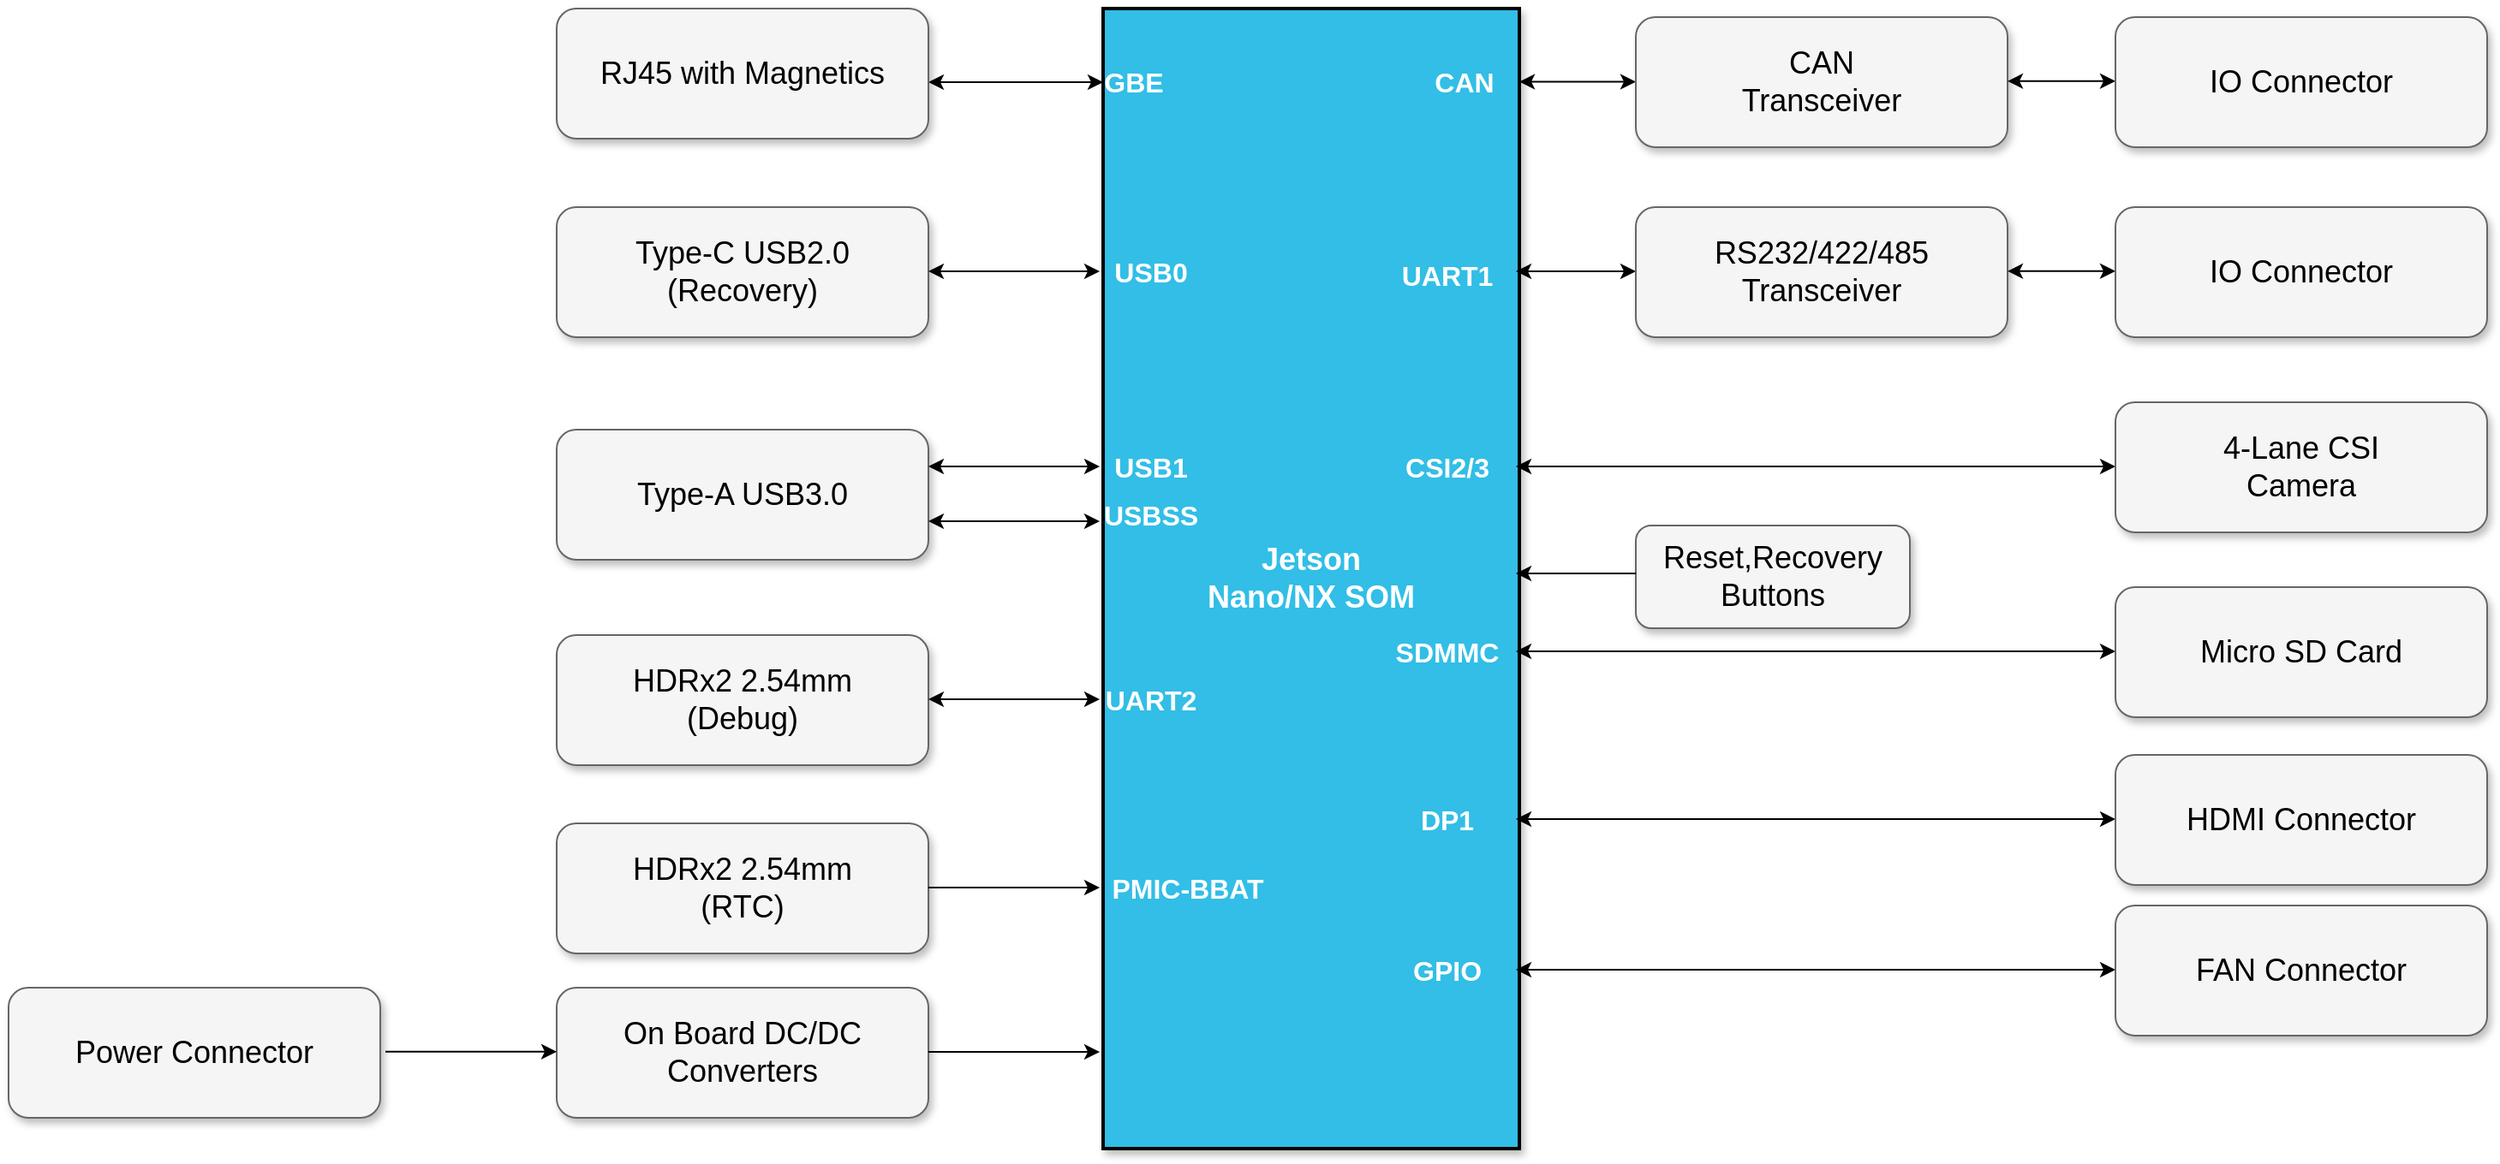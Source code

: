 <mxfile version="13.8.1" type="github">
  <diagram name="Page-1" id="90a13364-a465-7bf4-72fc-28e22215d7a0">
    <mxGraphModel dx="2370" dy="1323" grid="1" gridSize="10" guides="1" tooltips="1" connect="1" arrows="1" fold="1" page="1" pageScale="1.5" pageWidth="1169" pageHeight="826" background="#ffffff" math="0" shadow="0">
      <root>
        <mxCell id="0" style=";html=1;" />
        <mxCell id="1" style=";html=1;" parent="0" />
        <mxCell id="3a17f1ce550125da-2" value="&lt;b&gt;&lt;font color=&quot;#ffffff&quot;&gt;Jetson &lt;br&gt;Nano/NX SOM&lt;/font&gt;&lt;/b&gt;" style="whiteSpace=wrap;html=1;shadow=1;fontSize=18;fillColor=#32BEE6;strokeWidth=2;" parent="1" vertex="1">
          <mxGeometry x="789" y="454" width="243" height="666" as="geometry" />
        </mxCell>
        <mxCell id="3a17f1ce550125da-20" style="edgeStyle=elbowEdgeStyle;rounded=0;html=1;startArrow=classic;startFill=1;jettySize=auto;orthogonalLoop=1;fontSize=18;elbow=vertical;" parent="1" source="3a17f1ce550125da-8" target="3a17f1ce550125da-2" edge="1">
          <mxGeometry relative="1" as="geometry">
            <Array as="points">
              <mxPoint x="750" y="497" />
              <mxPoint x="757" y="514" />
            </Array>
          </mxGeometry>
        </mxCell>
        <mxCell id="3a17f1ce550125da-8" value="RJ45 with Magnetics" style="whiteSpace=wrap;html=1;shadow=1;fontSize=18;fillColor=#f5f5f5;strokeColor=#666666;rounded=1;" parent="1" vertex="1">
          <mxGeometry x="470" y="454" width="217" height="76" as="geometry" />
        </mxCell>
        <mxCell id="3a17f1ce550125da-11" value="Reset,Recovery&lt;br&gt;Buttons" style="whiteSpace=wrap;html=1;shadow=1;fontSize=18;fillColor=#f5f5f5;strokeColor=#666666;rounded=1;" parent="1" vertex="1">
          <mxGeometry x="1100" y="756" width="160" height="60" as="geometry" />
        </mxCell>
        <mxCell id="I8DGLEf07pcFRyk_gzsr-1" value="&lt;b&gt;&lt;font color=&quot;#ffffff&quot; style=&quot;font-size: 16px&quot;&gt;GBE&lt;/font&gt;&lt;/b&gt;" style="text;html=1;strokeColor=none;fillColor=none;align=center;verticalAlign=middle;whiteSpace=wrap;rounded=0;" vertex="1" parent="1">
          <mxGeometry x="787" y="487" width="40" height="20" as="geometry" />
        </mxCell>
        <mxCell id="I8DGLEf07pcFRyk_gzsr-3" value="Type-C USB2.0&lt;br&gt;(Recovery)" style="whiteSpace=wrap;html=1;shadow=1;fontSize=18;fillColor=#f5f5f5;strokeColor=#666666;rounded=1;" vertex="1" parent="1">
          <mxGeometry x="470" y="570" width="217" height="76" as="geometry" />
        </mxCell>
        <mxCell id="I8DGLEf07pcFRyk_gzsr-4" style="edgeStyle=elbowEdgeStyle;rounded=0;html=1;startArrow=classic;startFill=1;jettySize=auto;orthogonalLoop=1;fontSize=18;elbow=vertical;" edge="1" parent="1">
          <mxGeometry relative="1" as="geometry">
            <Array as="points">
              <mxPoint x="750" y="607.5" />
              <mxPoint x="757" y="624.5" />
            </Array>
            <mxPoint x="687" y="607.5" as="sourcePoint" />
            <mxPoint x="787" y="607.5" as="targetPoint" />
          </mxGeometry>
        </mxCell>
        <mxCell id="I8DGLEf07pcFRyk_gzsr-5" value="&lt;b&gt;&lt;font color=&quot;#ffffff&quot; style=&quot;font-size: 16px&quot;&gt;USB0&lt;br&gt;&lt;/font&gt;&lt;/b&gt;" style="text;html=1;strokeColor=none;fillColor=none;align=center;verticalAlign=middle;whiteSpace=wrap;rounded=0;" vertex="1" parent="1">
          <mxGeometry x="797" y="598" width="40" height="20" as="geometry" />
        </mxCell>
        <mxCell id="I8DGLEf07pcFRyk_gzsr-6" value="Type-A USB3.0" style="whiteSpace=wrap;html=1;shadow=1;fontSize=18;fillColor=#f5f5f5;strokeColor=#666666;rounded=1;" vertex="1" parent="1">
          <mxGeometry x="470" y="700" width="217" height="76" as="geometry" />
        </mxCell>
        <mxCell id="I8DGLEf07pcFRyk_gzsr-7" style="edgeStyle=elbowEdgeStyle;rounded=0;html=1;startArrow=classic;startFill=1;jettySize=auto;orthogonalLoop=1;fontSize=18;elbow=vertical;" edge="1" parent="1">
          <mxGeometry relative="1" as="geometry">
            <Array as="points">
              <mxPoint x="750" y="721.5" />
              <mxPoint x="757" y="738.5" />
            </Array>
            <mxPoint x="687" y="721.5" as="sourcePoint" />
            <mxPoint x="787" y="721.5" as="targetPoint" />
          </mxGeometry>
        </mxCell>
        <mxCell id="I8DGLEf07pcFRyk_gzsr-8" value="&lt;b&gt;&lt;font color=&quot;#ffffff&quot; style=&quot;font-size: 16px&quot;&gt;USB1&lt;br&gt;&lt;/font&gt;&lt;/b&gt;" style="text;html=1;strokeColor=none;fillColor=none;align=center;verticalAlign=middle;whiteSpace=wrap;rounded=0;" vertex="1" parent="1">
          <mxGeometry x="797" y="712" width="40" height="20" as="geometry" />
        </mxCell>
        <mxCell id="I8DGLEf07pcFRyk_gzsr-9" style="edgeStyle=elbowEdgeStyle;rounded=0;html=1;startArrow=classic;startFill=1;jettySize=auto;orthogonalLoop=1;fontSize=18;elbow=vertical;" edge="1" parent="1">
          <mxGeometry relative="1" as="geometry">
            <Array as="points">
              <mxPoint x="750" y="753.5" />
              <mxPoint x="757" y="770.5" />
            </Array>
            <mxPoint x="687" y="753.5" as="sourcePoint" />
            <mxPoint x="787" y="753.5" as="targetPoint" />
          </mxGeometry>
        </mxCell>
        <mxCell id="I8DGLEf07pcFRyk_gzsr-10" value="&lt;b&gt;&lt;font color=&quot;#ffffff&quot; style=&quot;font-size: 16px&quot;&gt;USBSS&lt;br&gt;&lt;/font&gt;&lt;/b&gt;" style="text;html=1;strokeColor=none;fillColor=none;align=center;verticalAlign=middle;whiteSpace=wrap;rounded=0;" vertex="1" parent="1">
          <mxGeometry x="797" y="740" width="40" height="20" as="geometry" />
        </mxCell>
        <mxCell id="I8DGLEf07pcFRyk_gzsr-13" value="HDRx2 2.54mm&lt;br&gt;(Debug)" style="whiteSpace=wrap;html=1;shadow=1;fontSize=18;fillColor=#f5f5f5;strokeColor=#666666;rounded=1;" vertex="1" parent="1">
          <mxGeometry x="470" y="820" width="217" height="76" as="geometry" />
        </mxCell>
        <mxCell id="I8DGLEf07pcFRyk_gzsr-14" style="edgeStyle=elbowEdgeStyle;rounded=0;html=1;startArrow=classic;startFill=1;jettySize=auto;orthogonalLoop=1;fontSize=18;elbow=vertical;" edge="1" parent="1">
          <mxGeometry relative="1" as="geometry">
            <Array as="points">
              <mxPoint x="750" y="857.5" />
              <mxPoint x="757" y="874.5" />
            </Array>
            <mxPoint x="687" y="857.5" as="sourcePoint" />
            <mxPoint x="787" y="857.5" as="targetPoint" />
          </mxGeometry>
        </mxCell>
        <mxCell id="I8DGLEf07pcFRyk_gzsr-15" value="&lt;b&gt;&lt;font color=&quot;#ffffff&quot; style=&quot;font-size: 16px&quot;&gt;UART2&lt;br&gt;&lt;/font&gt;&lt;/b&gt;" style="text;html=1;strokeColor=none;fillColor=none;align=center;verticalAlign=middle;whiteSpace=wrap;rounded=0;" vertex="1" parent="1">
          <mxGeometry x="797" y="848" width="40" height="20" as="geometry" />
        </mxCell>
        <mxCell id="I8DGLEf07pcFRyk_gzsr-16" value="HDRx2 2.54mm&lt;br&gt;(RTC)" style="whiteSpace=wrap;html=1;shadow=1;fontSize=18;fillColor=#f5f5f5;strokeColor=#666666;rounded=1;" vertex="1" parent="1">
          <mxGeometry x="470" y="930" width="217" height="76" as="geometry" />
        </mxCell>
        <mxCell id="I8DGLEf07pcFRyk_gzsr-17" style="edgeStyle=elbowEdgeStyle;rounded=0;html=1;startArrow=none;startFill=0;jettySize=auto;orthogonalLoop=1;fontSize=18;elbow=vertical;" edge="1" parent="1">
          <mxGeometry relative="1" as="geometry">
            <Array as="points">
              <mxPoint x="750" y="967.5" />
              <mxPoint x="757" y="984.5" />
            </Array>
            <mxPoint x="687" y="967.5" as="sourcePoint" />
            <mxPoint x="787" y="967.5" as="targetPoint" />
          </mxGeometry>
        </mxCell>
        <mxCell id="I8DGLEf07pcFRyk_gzsr-18" value="&lt;b&gt;&lt;font color=&quot;#ffffff&quot; style=&quot;font-size: 16px&quot;&gt;PMIC-BBAT&lt;br&gt;&lt;/font&gt;&lt;/b&gt;" style="text;html=1;strokeColor=none;fillColor=none;align=center;verticalAlign=middle;whiteSpace=wrap;rounded=0;" vertex="1" parent="1">
          <mxGeometry x="787" y="958" width="103" height="20" as="geometry" />
        </mxCell>
        <mxCell id="I8DGLEf07pcFRyk_gzsr-19" style="edgeStyle=elbowEdgeStyle;rounded=0;html=1;startArrow=classic;startFill=1;jettySize=auto;orthogonalLoop=1;fontSize=18;elbow=vertical;entryX=0;entryY=0.503;entryDx=0;entryDy=0;entryPerimeter=0;" edge="1" parent="1" target="I8DGLEf07pcFRyk_gzsr-20">
          <mxGeometry relative="1" as="geometry">
            <Array as="points">
              <mxPoint x="1095" y="496.75" />
              <mxPoint x="1102" y="513.75" />
            </Array>
            <mxPoint x="1032" y="496.75" as="sourcePoint" />
            <mxPoint x="1095" y="497.25" as="targetPoint" />
          </mxGeometry>
        </mxCell>
        <mxCell id="I8DGLEf07pcFRyk_gzsr-20" value="CAN&lt;br&gt;Transceiver" style="whiteSpace=wrap;html=1;shadow=1;fontSize=18;fillColor=#f5f5f5;strokeColor=#666666;rounded=1;" vertex="1" parent="1">
          <mxGeometry x="1100" y="459" width="217" height="76" as="geometry" />
        </mxCell>
        <mxCell id="I8DGLEf07pcFRyk_gzsr-21" value="&lt;b&gt;&lt;font color=&quot;#ffffff&quot; style=&quot;font-size: 16px&quot;&gt;CAN&lt;br&gt;&lt;/font&gt;&lt;/b&gt;" style="text;html=1;strokeColor=none;fillColor=none;align=center;verticalAlign=middle;whiteSpace=wrap;rounded=0;" vertex="1" parent="1">
          <mxGeometry x="980" y="487" width="40" height="20" as="geometry" />
        </mxCell>
        <mxCell id="I8DGLEf07pcFRyk_gzsr-24" style="edgeStyle=elbowEdgeStyle;rounded=0;html=1;startArrow=classic;startFill=1;jettySize=auto;orthogonalLoop=1;fontSize=18;elbow=vertical;" edge="1" parent="1">
          <mxGeometry relative="1" as="geometry">
            <Array as="points">
              <mxPoint x="1380" y="496.41" />
              <mxPoint x="1387" y="513.41" />
            </Array>
            <mxPoint x="1317.0" y="496.41" as="sourcePoint" />
            <mxPoint x="1380" y="496.91" as="targetPoint" />
          </mxGeometry>
        </mxCell>
        <mxCell id="I8DGLEf07pcFRyk_gzsr-25" value="IO Connector" style="whiteSpace=wrap;html=1;shadow=1;fontSize=18;fillColor=#f5f5f5;strokeColor=#666666;rounded=1;" vertex="1" parent="1">
          <mxGeometry x="1380" y="459" width="217" height="76" as="geometry" />
        </mxCell>
        <mxCell id="I8DGLEf07pcFRyk_gzsr-26" style="edgeStyle=elbowEdgeStyle;rounded=0;html=1;startArrow=classic;startFill=1;jettySize=auto;orthogonalLoop=1;fontSize=18;elbow=vertical;entryX=0;entryY=0.5;entryDx=0;entryDy=0;entryPerimeter=0;" edge="1" parent="1" target="I8DGLEf07pcFRyk_gzsr-27">
          <mxGeometry relative="1" as="geometry">
            <Array as="points">
              <mxPoint x="1093" y="607.5" />
              <mxPoint x="1100" y="624.5" />
            </Array>
            <mxPoint x="1030.0" y="607.5" as="sourcePoint" />
            <mxPoint x="1093" y="608" as="targetPoint" />
          </mxGeometry>
        </mxCell>
        <mxCell id="I8DGLEf07pcFRyk_gzsr-27" value="RS232/422/485&lt;br&gt;Transceiver" style="whiteSpace=wrap;html=1;shadow=1;fontSize=18;fillColor=#f5f5f5;strokeColor=#666666;rounded=1;" vertex="1" parent="1">
          <mxGeometry x="1100" y="570" width="217" height="76" as="geometry" />
        </mxCell>
        <mxCell id="I8DGLEf07pcFRyk_gzsr-28" value="&lt;b&gt;&lt;font color=&quot;#ffffff&quot; style=&quot;font-size: 16px&quot;&gt;UART1&lt;br&gt;&lt;/font&gt;&lt;/b&gt;" style="text;html=1;strokeColor=none;fillColor=none;align=center;verticalAlign=middle;whiteSpace=wrap;rounded=0;" vertex="1" parent="1">
          <mxGeometry x="970" y="599.5" width="40" height="20" as="geometry" />
        </mxCell>
        <mxCell id="I8DGLEf07pcFRyk_gzsr-29" style="edgeStyle=elbowEdgeStyle;rounded=0;html=1;startArrow=classic;startFill=1;jettySize=auto;orthogonalLoop=1;fontSize=18;elbow=vertical;" edge="1" parent="1">
          <mxGeometry relative="1" as="geometry">
            <Array as="points">
              <mxPoint x="1380" y="607.41" />
              <mxPoint x="1387" y="624.41" />
            </Array>
            <mxPoint x="1317.0" y="607.41" as="sourcePoint" />
            <mxPoint x="1380.0" y="607.91" as="targetPoint" />
          </mxGeometry>
        </mxCell>
        <mxCell id="I8DGLEf07pcFRyk_gzsr-30" value="IO Connector" style="whiteSpace=wrap;html=1;shadow=1;fontSize=18;fillColor=#f5f5f5;strokeColor=#666666;rounded=1;" vertex="1" parent="1">
          <mxGeometry x="1380" y="570" width="217" height="76" as="geometry" />
        </mxCell>
        <mxCell id="I8DGLEf07pcFRyk_gzsr-37" style="edgeStyle=elbowEdgeStyle;rounded=0;html=1;startArrow=classic;startFill=1;jettySize=auto;orthogonalLoop=1;fontSize=18;elbow=vertical;entryX=0;entryY=0.5;entryDx=0;entryDy=0;" edge="1" parent="1" target="I8DGLEf07pcFRyk_gzsr-41">
          <mxGeometry relative="1" as="geometry">
            <Array as="points">
              <mxPoint x="1093" y="721.5" />
              <mxPoint x="1100" y="738.5" />
            </Array>
            <mxPoint x="1030.0" y="721.5" as="sourcePoint" />
            <mxPoint x="1100" y="722" as="targetPoint" />
          </mxGeometry>
        </mxCell>
        <mxCell id="I8DGLEf07pcFRyk_gzsr-39" value="&lt;b&gt;&lt;font color=&quot;#ffffff&quot; style=&quot;font-size: 16px&quot;&gt;CSI2/3&lt;br&gt;&lt;/font&gt;&lt;/b&gt;" style="text;html=1;strokeColor=none;fillColor=none;align=center;verticalAlign=middle;whiteSpace=wrap;rounded=0;" vertex="1" parent="1">
          <mxGeometry x="970" y="712" width="40" height="20" as="geometry" />
        </mxCell>
        <mxCell id="I8DGLEf07pcFRyk_gzsr-41" value="4-Lane CSI &lt;br&gt;Camera" style="whiteSpace=wrap;html=1;shadow=1;fontSize=18;fillColor=#f5f5f5;strokeColor=#666666;rounded=1;" vertex="1" parent="1">
          <mxGeometry x="1380" y="684" width="217" height="76" as="geometry" />
        </mxCell>
        <mxCell id="I8DGLEf07pcFRyk_gzsr-44" style="edgeStyle=elbowEdgeStyle;rounded=0;html=1;startArrow=classic;startFill=1;jettySize=auto;orthogonalLoop=1;fontSize=18;elbow=vertical;entryX=0;entryY=0.5;entryDx=0;entryDy=0;" edge="1" parent="1" target="I8DGLEf07pcFRyk_gzsr-46">
          <mxGeometry relative="1" as="geometry">
            <Array as="points">
              <mxPoint x="1093" y="829.5" />
              <mxPoint x="1100" y="846.5" />
            </Array>
            <mxPoint x="1030.0" y="829.5" as="sourcePoint" />
            <mxPoint x="1100" y="830" as="targetPoint" />
          </mxGeometry>
        </mxCell>
        <mxCell id="I8DGLEf07pcFRyk_gzsr-45" value="&lt;b&gt;&lt;font color=&quot;#ffffff&quot; style=&quot;font-size: 16px&quot;&gt;SDMMC&lt;br&gt;&lt;/font&gt;&lt;/b&gt;" style="text;html=1;strokeColor=none;fillColor=none;align=center;verticalAlign=middle;whiteSpace=wrap;rounded=0;" vertex="1" parent="1">
          <mxGeometry x="970" y="820" width="40" height="20" as="geometry" />
        </mxCell>
        <mxCell id="I8DGLEf07pcFRyk_gzsr-46" value="Micro SD Card" style="whiteSpace=wrap;html=1;shadow=1;fontSize=18;fillColor=#f5f5f5;strokeColor=#666666;rounded=1;" vertex="1" parent="1">
          <mxGeometry x="1380" y="792" width="217" height="76" as="geometry" />
        </mxCell>
        <mxCell id="I8DGLEf07pcFRyk_gzsr-47" style="edgeStyle=elbowEdgeStyle;rounded=0;html=1;startArrow=classic;startFill=1;jettySize=auto;orthogonalLoop=1;fontSize=18;elbow=vertical;entryX=0;entryY=0.5;entryDx=0;entryDy=0;entryPerimeter=0;endArrow=none;endFill=0;" edge="1" parent="1">
          <mxGeometry relative="1" as="geometry">
            <Array as="points">
              <mxPoint x="1093" y="784" />
              <mxPoint x="1100" y="801" />
            </Array>
            <mxPoint x="1030.0" y="784" as="sourcePoint" />
            <mxPoint x="1100" y="784.5" as="targetPoint" />
          </mxGeometry>
        </mxCell>
        <mxCell id="I8DGLEf07pcFRyk_gzsr-49" style="edgeStyle=elbowEdgeStyle;rounded=0;html=1;startArrow=classic;startFill=1;jettySize=auto;orthogonalLoop=1;fontSize=18;elbow=vertical;entryX=0;entryY=0.5;entryDx=0;entryDy=0;" edge="1" parent="1" target="I8DGLEf07pcFRyk_gzsr-51">
          <mxGeometry relative="1" as="geometry">
            <Array as="points">
              <mxPoint x="1093" y="927.5" />
              <mxPoint x="1100" y="944.5" />
            </Array>
            <mxPoint x="1030.0" y="927.5" as="sourcePoint" />
            <mxPoint x="1100" y="928" as="targetPoint" />
          </mxGeometry>
        </mxCell>
        <mxCell id="I8DGLEf07pcFRyk_gzsr-50" value="&lt;b&gt;&lt;font color=&quot;#ffffff&quot; style=&quot;font-size: 16px&quot;&gt;DP1&lt;br&gt;&lt;/font&gt;&lt;/b&gt;" style="text;html=1;strokeColor=none;fillColor=none;align=center;verticalAlign=middle;whiteSpace=wrap;rounded=0;" vertex="1" parent="1">
          <mxGeometry x="970" y="918" width="40" height="20" as="geometry" />
        </mxCell>
        <mxCell id="I8DGLEf07pcFRyk_gzsr-51" value="HDMI Connector" style="whiteSpace=wrap;html=1;shadow=1;fontSize=18;fillColor=#f5f5f5;strokeColor=#666666;rounded=1;" vertex="1" parent="1">
          <mxGeometry x="1380" y="890" width="217" height="76" as="geometry" />
        </mxCell>
        <mxCell id="I8DGLEf07pcFRyk_gzsr-52" style="edgeStyle=elbowEdgeStyle;rounded=0;html=1;startArrow=classic;startFill=1;jettySize=auto;orthogonalLoop=1;fontSize=18;elbow=vertical;entryX=0;entryY=0.5;entryDx=0;entryDy=0;" edge="1" parent="1" target="I8DGLEf07pcFRyk_gzsr-54">
          <mxGeometry relative="1" as="geometry">
            <Array as="points">
              <mxPoint x="1093" y="1015.5" />
              <mxPoint x="1100" y="1032.5" />
            </Array>
            <mxPoint x="1030.0" y="1015.5" as="sourcePoint" />
            <mxPoint x="1100" y="1016" as="targetPoint" />
          </mxGeometry>
        </mxCell>
        <mxCell id="I8DGLEf07pcFRyk_gzsr-53" value="&lt;b&gt;&lt;font color=&quot;#ffffff&quot; style=&quot;font-size: 16px&quot;&gt;GPIO&lt;br&gt;&lt;/font&gt;&lt;/b&gt;" style="text;html=1;strokeColor=none;fillColor=none;align=center;verticalAlign=middle;whiteSpace=wrap;rounded=0;" vertex="1" parent="1">
          <mxGeometry x="970" y="1006" width="40" height="20" as="geometry" />
        </mxCell>
        <mxCell id="I8DGLEf07pcFRyk_gzsr-54" value="FAN Connector" style="whiteSpace=wrap;html=1;shadow=1;fontSize=18;fillColor=#f5f5f5;strokeColor=#666666;rounded=1;" vertex="1" parent="1">
          <mxGeometry x="1380" y="978" width="217" height="76" as="geometry" />
        </mxCell>
        <mxCell id="I8DGLEf07pcFRyk_gzsr-55" value="On Board DC/DC&lt;br&gt;Converters" style="whiteSpace=wrap;html=1;shadow=1;fontSize=18;fillColor=#f5f5f5;strokeColor=#666666;rounded=1;" vertex="1" parent="1">
          <mxGeometry x="470" y="1026" width="217" height="76" as="geometry" />
        </mxCell>
        <mxCell id="I8DGLEf07pcFRyk_gzsr-56" style="edgeStyle=elbowEdgeStyle;rounded=0;html=1;startArrow=none;startFill=0;jettySize=auto;orthogonalLoop=1;fontSize=18;elbow=vertical;" edge="1" parent="1">
          <mxGeometry relative="1" as="geometry">
            <Array as="points">
              <mxPoint x="750" y="1063.5" />
              <mxPoint x="757" y="1080.5" />
            </Array>
            <mxPoint x="687" y="1063.5" as="sourcePoint" />
            <mxPoint x="787" y="1063.5" as="targetPoint" />
          </mxGeometry>
        </mxCell>
        <mxCell id="I8DGLEf07pcFRyk_gzsr-58" style="edgeStyle=elbowEdgeStyle;rounded=0;html=1;startArrow=none;startFill=0;jettySize=auto;orthogonalLoop=1;fontSize=18;elbow=vertical;" edge="1" parent="1">
          <mxGeometry relative="1" as="geometry">
            <Array as="points">
              <mxPoint x="433" y="1063.41" />
              <mxPoint x="440" y="1080.41" />
            </Array>
            <mxPoint x="370" y="1063.41" as="sourcePoint" />
            <mxPoint x="470" y="1063.41" as="targetPoint" />
          </mxGeometry>
        </mxCell>
        <mxCell id="I8DGLEf07pcFRyk_gzsr-59" value="Power Connector" style="whiteSpace=wrap;html=1;shadow=1;fontSize=18;fillColor=#f5f5f5;strokeColor=#666666;rounded=1;" vertex="1" parent="1">
          <mxGeometry x="150" y="1026" width="217" height="76" as="geometry" />
        </mxCell>
      </root>
    </mxGraphModel>
  </diagram>
</mxfile>
